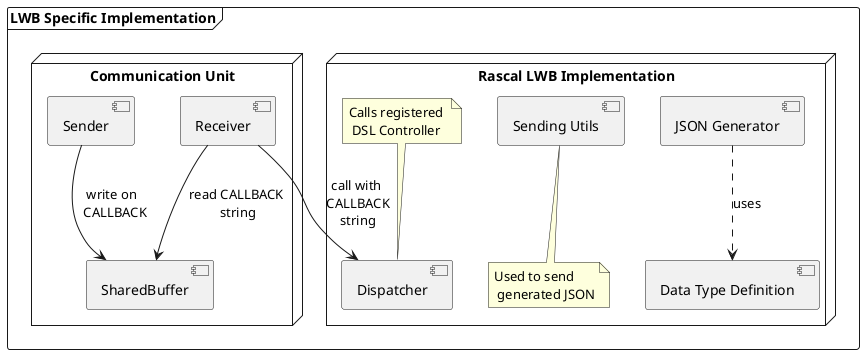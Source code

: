 @startuml


frame "LWB Specific Implementation" {

node "Rascal LWB Implementation" as interpreter {
    component "JSON Generator" as traverser
    component "Dispatcher" as dispatcher
    note top : Calls registered \n DSL Controller
    component "Sending Utils" as sendingUtils
    note bottom : Used to send \n generated JSON
    component "Data Type Definition"  as dtd
}

sendingUtils -[hidden]-> dtd
traverser ..> dtd :uses

node "Communication Unit" as genericPart {
    component Receiver
    component Sender
    component SharedBuffer
}


Sender --> SharedBuffer : write on \n CALLBACK
Receiver --> SharedBuffer : read CALLBACK\n string
Receiver --> dispatcher : call with\n CALLBACK\n string
}


@enduml